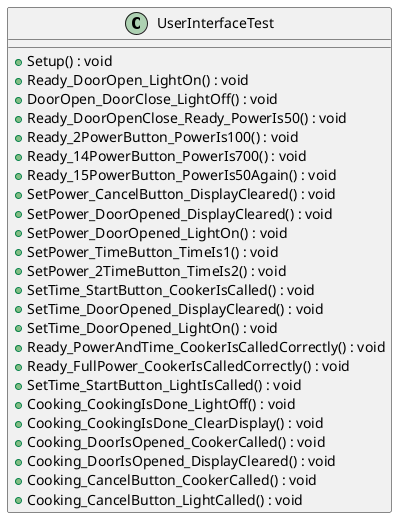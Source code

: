@startuml
class UserInterfaceTest {
    + Setup() : void
    + Ready_DoorOpen_LightOn() : void
    + DoorOpen_DoorClose_LightOff() : void
    + Ready_DoorOpenClose_Ready_PowerIs50() : void
    + Ready_2PowerButton_PowerIs100() : void
    + Ready_14PowerButton_PowerIs700() : void
    + Ready_15PowerButton_PowerIs50Again() : void
    + SetPower_CancelButton_DisplayCleared() : void
    + SetPower_DoorOpened_DisplayCleared() : void
    + SetPower_DoorOpened_LightOn() : void
    + SetPower_TimeButton_TimeIs1() : void
    + SetPower_2TimeButton_TimeIs2() : void
    + SetTime_StartButton_CookerIsCalled() : void
    + SetTime_DoorOpened_DisplayCleared() : void
    + SetTime_DoorOpened_LightOn() : void
    + Ready_PowerAndTime_CookerIsCalledCorrectly() : void
    + Ready_FullPower_CookerIsCalledCorrectly() : void
    + SetTime_StartButton_LightIsCalled() : void
    + Cooking_CookingIsDone_LightOff() : void
    + Cooking_CookingIsDone_ClearDisplay() : void
    + Cooking_DoorIsOpened_CookerCalled() : void
    + Cooking_DoorIsOpened_DisplayCleared() : void
    + Cooking_CancelButton_CookerCalled() : void
    + Cooking_CancelButton_LightCalled() : void
}
@enduml
